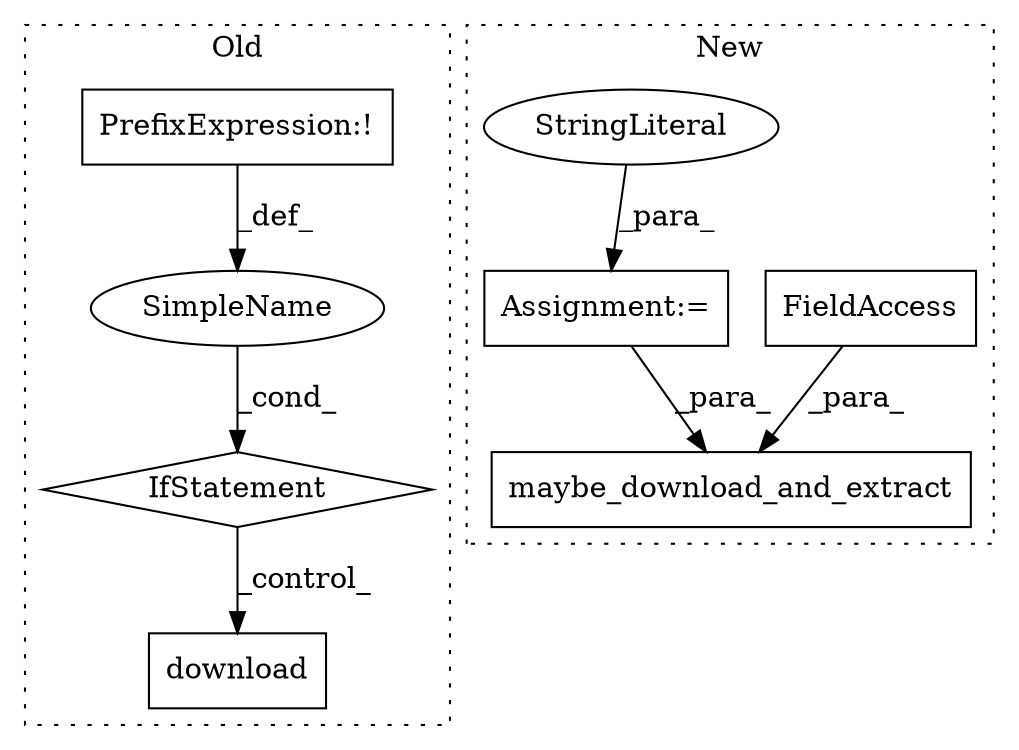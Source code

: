 digraph G {
subgraph cluster0 {
1 [label="IfStatement" a="25" s="4176,4218" l="4,2" shape="diamond"];
3 [label="PrefixExpression:!" a="38" s="4180" l="1" shape="box"];
4 [label="download" a="32" s="4228,4245" l="9,1" shape="box"];
6 [label="SimpleName" a="42" s="" l="" shape="ellipse"];
label = "Old";
style="dotted";
}
subgraph cluster1 {
2 [label="maybe_download_and_extract" a="32" s="3421,3470" l="27,1" shape="box"];
5 [label="FieldAccess" a="22" s="3457" l="4" shape="box"];
7 [label="Assignment:=" a="7" s="3379" l="1" shape="box"];
8 [label="StringLiteral" a="45" s="3380" l="35" shape="ellipse"];
label = "New";
style="dotted";
}
1 -> 4 [label="_control_"];
3 -> 6 [label="_def_"];
5 -> 2 [label="_para_"];
6 -> 1 [label="_cond_"];
7 -> 2 [label="_para_"];
8 -> 7 [label="_para_"];
}